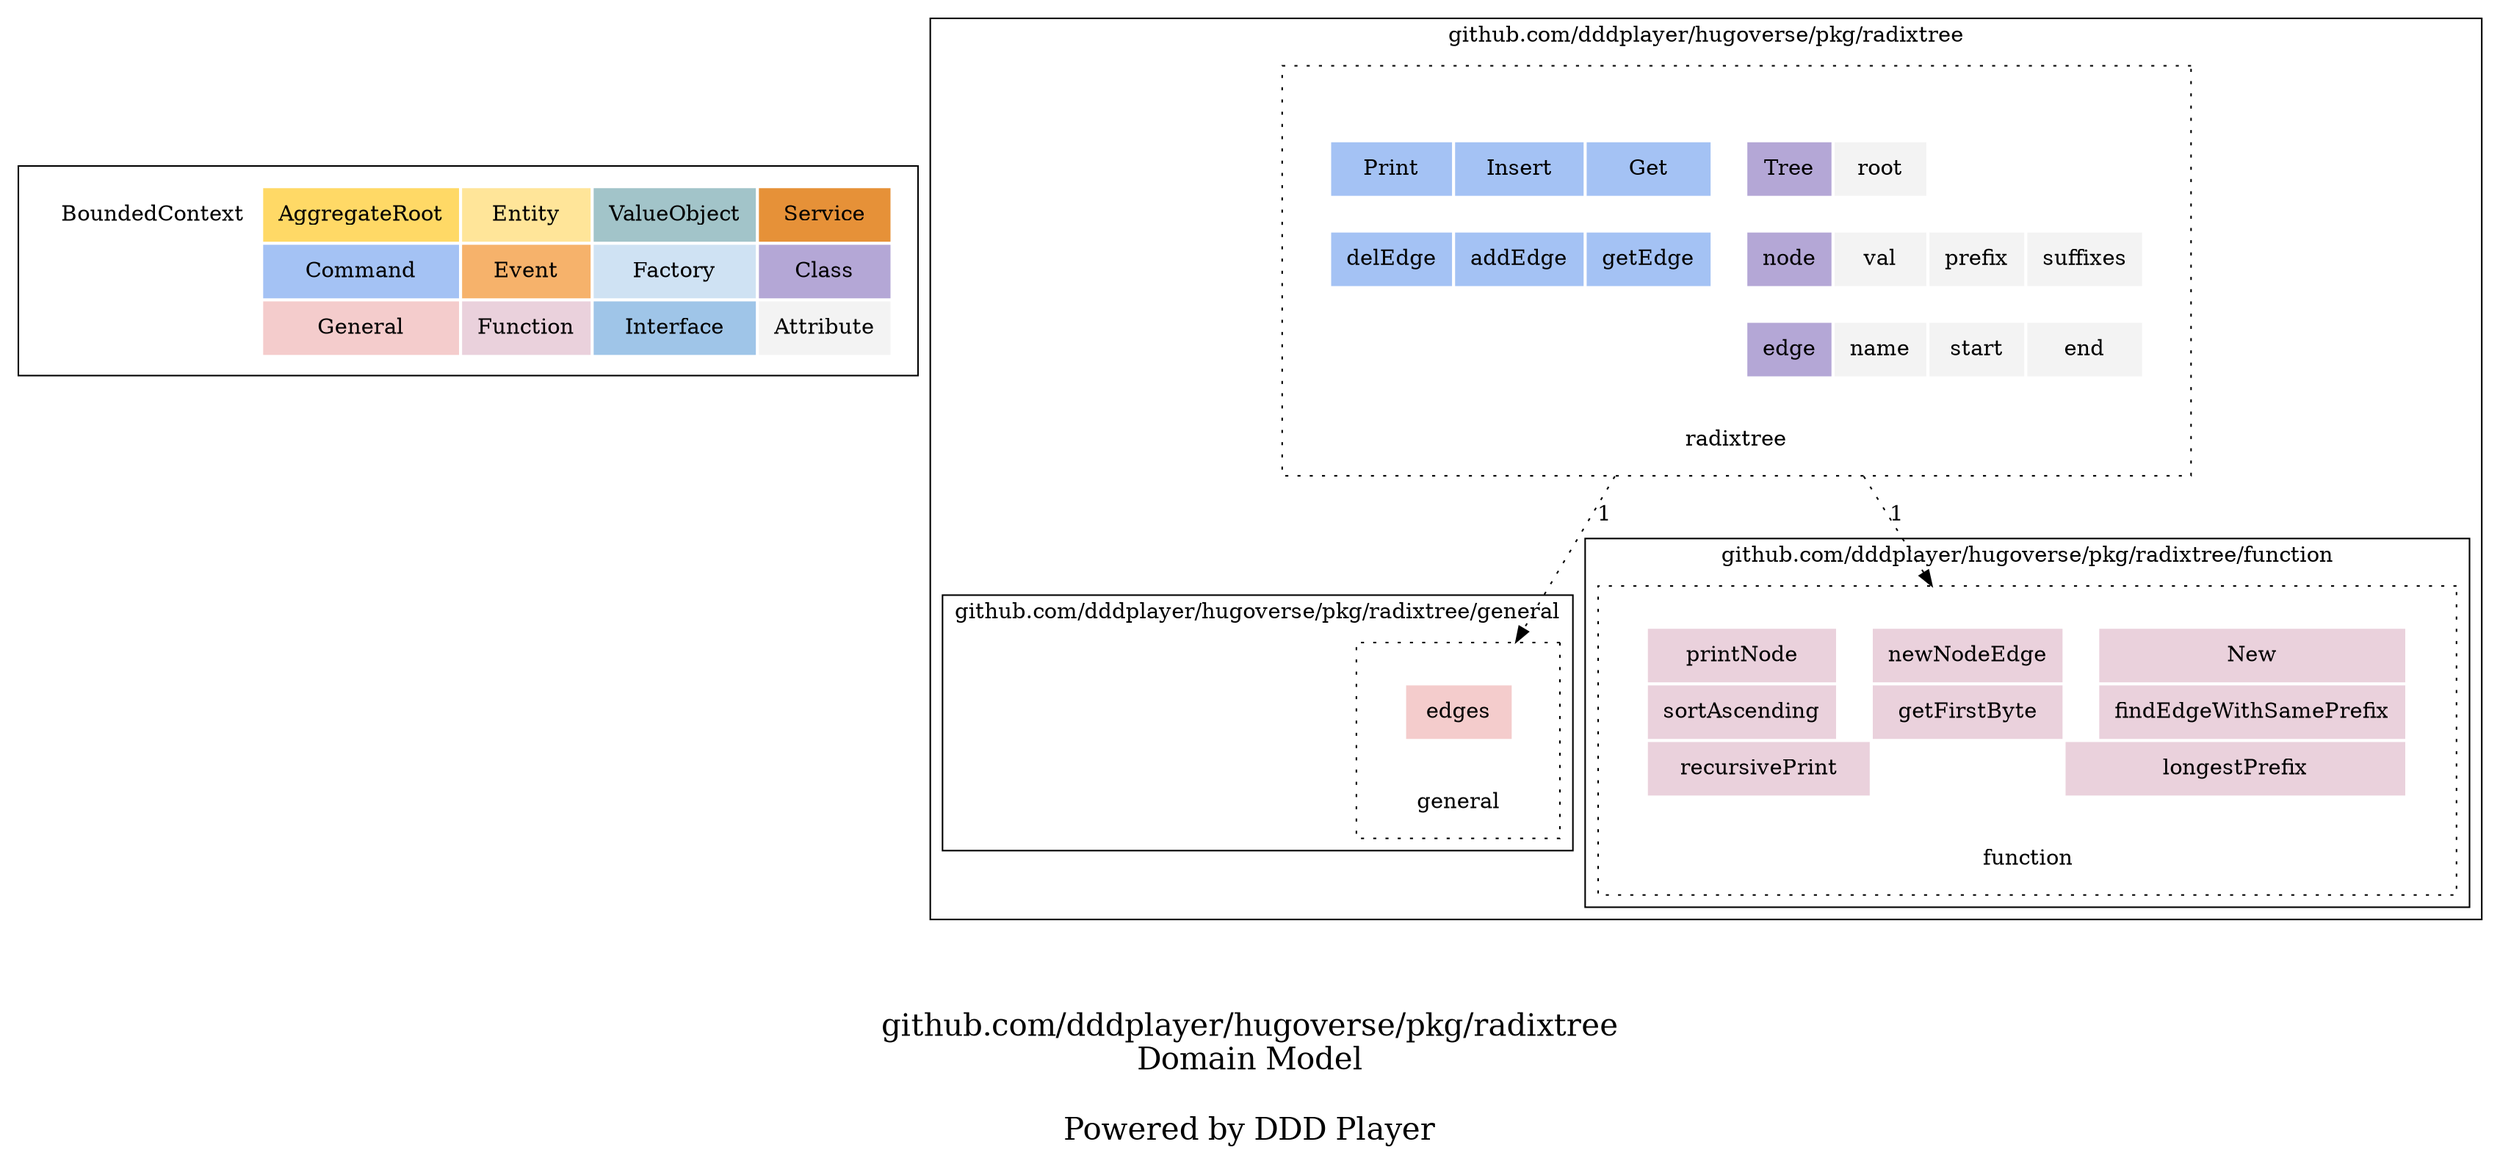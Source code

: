 digraph {
	node [style=dotted shape=rect]

    subgraph cluster_ddd_concept{
		node [color=white]

        ddd_concept [label=<
        <table border="0" cellpadding="10">
		<tr>
			<td bgcolor="#ffffff00" rowspan="1" colspan="1">BoundedContext</td>
			<td bgcolor="#ffd966ff" rowspan="1" colspan="1">AggregateRoot</td>
			<td bgcolor="#ffe599ff" rowspan="1" colspan="1">Entity</td>
			<td bgcolor="#a2c4c9ff" rowspan="1" colspan="1">ValueObject</td>
			<td bgcolor="#e69138ff" rowspan="1" colspan="1">Service</td>
		</tr>
		<tr>
			<td bgcolor="white" rowspan="1" colspan="1"></td>
			<td bgcolor="#a4c2f4ff" rowspan="1" colspan="1">Command</td>
			<td bgcolor="#f6b26bff" rowspan="1" colspan="1">Event</td>
			<td bgcolor="#cfe2f3ff" rowspan="1" colspan="1">Factory</td>
			<td bgcolor="#b4a7d6ff" rowspan="1" colspan="1">Class</td>
			
		</tr>
		<tr>
			<td bgcolor="white" rowspan="1" colspan="1"></td>
			<td bgcolor="#f4ccccff" rowspan="1" colspan="1">General</td>
			<td bgcolor="#ead1dcff" rowspan="1" colspan="1">Function</td>
			<td bgcolor="#9fc5e8ff" rowspan="1" colspan="1">Interface</td>
			<td bgcolor="#f3f3f3ff" rowspan="1" colspan="1">Attribute</td>
		</tr>
        </table>
        > ]
	}

    
		subgraph cluster_ddgWHk3 {
	
		
    	ddgWHk3 [label=<
        <table border="0" cellpadding="10">
			
				<tr>
		
			<td port="first_blank_row" bgcolor="white" rowspan="1" colspan="1"></td>
	</tr>
				<tr>
		
			<td port="" bgcolor="white" rowspan="1" colspan="1"></td>
	</tr>
				<tr>
		
			<td port="" bgcolor="white" rowspan="1" colspan="1"></td>
			<td port="dbWOlIO" bgcolor="#a4c2f4ff" rowspan="1" colspan="1">Print</td>
			<td port="dcHIMyy" bgcolor="#a4c2f4ff" rowspan="1" colspan="1">Insert</td>
			<td port="deKxjqt" bgcolor="#a4c2f4ff" rowspan="1" colspan="1">Get</td>
			<td port="" bgcolor="white" rowspan="1" colspan="1"></td>
			<td port="dt5DLE" bgcolor="#b4a7d6ff" rowspan="1" colspan="1">Tree</td>
			<td port="dclI0Ej" bgcolor="#f3f3f3ff" rowspan="1" colspan="1">root</td>
			<td port="" bgcolor="white" rowspan="1" colspan="1"></td>
			<td port="" bgcolor="white" rowspan="1" colspan="1"></td>
			<td port="" bgcolor="white" rowspan="1" colspan="1"></td>
	</tr>
				<tr>
		
			<td port="" bgcolor="white" rowspan="1" colspan="1"></td>
	</tr>
				<tr>
		
			<td port="" bgcolor="white" rowspan="1" colspan="1"></td>
			<td port="dbDNbIx" bgcolor="#a4c2f4ff" rowspan="1" colspan="1">delEdge</td>
			<td port="dmx41F" bgcolor="#a4c2f4ff" rowspan="1" colspan="1">addEdge</td>
			<td port="dcujpJG" bgcolor="#a4c2f4ff" rowspan="1" colspan="1">getEdge</td>
			<td port="" bgcolor="white" rowspan="1" colspan="1"></td>
			<td port="dcvnrBE" bgcolor="#b4a7d6ff" rowspan="1" colspan="1">node</td>
			<td port="ddSI2ou" bgcolor="#f3f3f3ff" rowspan="1" colspan="1">val</td>
			<td port="dvaCYj" bgcolor="#f3f3f3ff" rowspan="1" colspan="1">prefix</td>
			<td port="ddldzoK" bgcolor="#f3f3f3ff" rowspan="1" colspan="1">suffixes</td>
			<td port="" bgcolor="white" rowspan="1" colspan="1"></td>
	</tr>
				<tr>
		
			<td port="" bgcolor="white" rowspan="1" colspan="1"></td>
	</tr>
				<tr>
		
			<td port="" bgcolor="white" rowspan="1" colspan="1"></td>
			<td port="" bgcolor="white" rowspan="1" colspan="1"></td>
			<td port="" bgcolor="white" rowspan="1" colspan="1"></td>
			<td port="" bgcolor="white" rowspan="1" colspan="1"></td>
			<td port="" bgcolor="white" rowspan="1" colspan="1"></td>
			<td port="dBUFZN" bgcolor="#b4a7d6ff" rowspan="1" colspan="1">edge</td>
			<td port="ddVuGDV" bgcolor="#f3f3f3ff" rowspan="1" colspan="1">name</td>
			<td port="dbLQz74" bgcolor="#f3f3f3ff" rowspan="1" colspan="1">start</td>
			<td port="dmDsyZ" bgcolor="#f3f3f3ff" rowspan="1" colspan="1">end</td>
			<td port="" bgcolor="white" rowspan="1" colspan="1"></td>
	</tr>
				<tr>
		
			<td port="" bgcolor="white" rowspan="1" colspan="1"></td>
	</tr>
				<tr>
		
			<td port="" bgcolor="white" rowspan="1" colspan="10">radixtree</td>
	</tr>
        </table>
        > ]
	

	label = "github.com/dddplayer/hugoverse/pkg/radixtree"

	
		subgraph cluster_dIGVl6 {
	
		
    	dIGVl6 [label=<
        <table border="0" cellpadding="10">
			
				<tr>
		
			<td port="first_blank_row" bgcolor="white" rowspan="1" colspan="1"></td>
	</tr>
				<tr>
		
			<td port="" bgcolor="white" rowspan="1" colspan="1"></td>
			<td port="ddOMDIQ" bgcolor="#f4ccccff" rowspan="1" colspan="4">edges</td>
			<td port="" bgcolor="white" rowspan="1" colspan="1"></td>
	</tr>
				<tr>
		
			<td port="" bgcolor="white" rowspan="1" colspan="1"></td>
	</tr>
				<tr>
		
			<td port="" bgcolor="white" rowspan="1" colspan="6">general</td>
	</tr>
        </table>
        > ]
	

	label = "github.com/dddplayer/hugoverse/pkg/radixtree/general"

	
    }
		subgraph cluster_ddbU50u {
	
		
    	ddbU50u [label=<
        <table border="0" cellpadding="10">
			
				<tr>
		
			<td port="first_blank_row" bgcolor="white" rowspan="1" colspan="1"></td>
	</tr>
				<tr>
		
			<td port="" bgcolor="white" rowspan="1" colspan="1"></td>
			<td port="dbsORmR" bgcolor="#ead1dcff" rowspan="1" colspan="1">printNode</td>
			<td port="" bgcolor="white" rowspan="1" colspan="1"></td>
			<td port="dcJC8Vj" bgcolor="#ead1dcff" rowspan="1" colspan="1">newNodeEdge</td>
			<td port="" bgcolor="white" rowspan="1" colspan="1"></td>
			<td port="devh1hO" bgcolor="#ead1dcff" rowspan="1" colspan="1">New</td>
			<td port="" bgcolor="white" rowspan="1" colspan="1"></td>
	</tr>
				<tr>
		
			<td port="" bgcolor="white" rowspan="1" colspan="1"></td>
			<td port="dcQlYSU" bgcolor="#ead1dcff" rowspan="1" colspan="1">sortAscending</td>
			<td port="" bgcolor="white" rowspan="1" colspan="1"></td>
			<td port="db7K5Wm" bgcolor="#ead1dcff" rowspan="1" colspan="1">getFirstByte</td>
			<td port="" bgcolor="white" rowspan="1" colspan="1"></td>
			<td port="dbcElCS" bgcolor="#ead1dcff" rowspan="1" colspan="1">findEdgeWithSamePrefix</td>
			<td port="" bgcolor="white" rowspan="1" colspan="1"></td>
	</tr>
				<tr>
		
			<td port="" bgcolor="white" rowspan="1" colspan="1"></td>
			<td port="ddsdHqp" bgcolor="#ead1dcff" rowspan="1" colspan="2">recursivePrint</td>
			<td port="" bgcolor="white" rowspan="1" colspan="1"></td>
			<td port="dcz3QxW" bgcolor="#ead1dcff" rowspan="1" colspan="2">longestPrefix</td>
			<td port="" bgcolor="white" rowspan="1" colspan="1"></td>
	</tr>
				<tr>
		
			<td port="" bgcolor="white" rowspan="1" colspan="1"></td>
	</tr>
				<tr>
		
			<td port="" bgcolor="white" rowspan="1" colspan="8">function</td>
	</tr>
        </table>
        > ]
	

	label = "github.com/dddplayer/hugoverse/pkg/radixtree/function"

	
    }
    }
		subgraph cluster_dIGVl6 {
	
		
    	dIGVl6 [label=<
        <table border="0" cellpadding="10">
			
				<tr>
		
			<td port="first_blank_row" bgcolor="white" rowspan="1" colspan="1"></td>
	</tr>
				<tr>
		
			<td port="" bgcolor="white" rowspan="1" colspan="1"></td>
			<td port="ddOMDIQ" bgcolor="#f4ccccff" rowspan="1" colspan="4">edges</td>
			<td port="" bgcolor="white" rowspan="1" colspan="1"></td>
	</tr>
				<tr>
		
			<td port="" bgcolor="white" rowspan="1" colspan="1"></td>
	</tr>
				<tr>
		
			<td port="" bgcolor="white" rowspan="1" colspan="6">general</td>
	</tr>
        </table>
        > ]
	

	label = "github.com/dddplayer/hugoverse/pkg/radixtree/general"

	
    }
		subgraph cluster_ddbU50u {
	
		
    	ddbU50u [label=<
        <table border="0" cellpadding="10">
			
				<tr>
		
			<td port="first_blank_row" bgcolor="white" rowspan="1" colspan="1"></td>
	</tr>
				<tr>
		
			<td port="" bgcolor="white" rowspan="1" colspan="1"></td>
			<td port="dbsORmR" bgcolor="#ead1dcff" rowspan="1" colspan="1">printNode</td>
			<td port="" bgcolor="white" rowspan="1" colspan="1"></td>
			<td port="dcJC8Vj" bgcolor="#ead1dcff" rowspan="1" colspan="1">newNodeEdge</td>
			<td port="" bgcolor="white" rowspan="1" colspan="1"></td>
			<td port="devh1hO" bgcolor="#ead1dcff" rowspan="1" colspan="1">New</td>
			<td port="" bgcolor="white" rowspan="1" colspan="1"></td>
	</tr>
				<tr>
		
			<td port="" bgcolor="white" rowspan="1" colspan="1"></td>
			<td port="dcQlYSU" bgcolor="#ead1dcff" rowspan="1" colspan="1">sortAscending</td>
			<td port="" bgcolor="white" rowspan="1" colspan="1"></td>
			<td port="db7K5Wm" bgcolor="#ead1dcff" rowspan="1" colspan="1">getFirstByte</td>
			<td port="" bgcolor="white" rowspan="1" colspan="1"></td>
			<td port="dbcElCS" bgcolor="#ead1dcff" rowspan="1" colspan="1">findEdgeWithSamePrefix</td>
			<td port="" bgcolor="white" rowspan="1" colspan="1"></td>
	</tr>
				<tr>
		
			<td port="" bgcolor="white" rowspan="1" colspan="1"></td>
			<td port="ddsdHqp" bgcolor="#ead1dcff" rowspan="1" colspan="2">recursivePrint</td>
			<td port="" bgcolor="white" rowspan="1" colspan="1"></td>
			<td port="dcz3QxW" bgcolor="#ead1dcff" rowspan="1" colspan="2">longestPrefix</td>
			<td port="" bgcolor="white" rowspan="1" colspan="1"></td>
	</tr>
				<tr>
		
			<td port="" bgcolor="white" rowspan="1" colspan="1"></td>
	</tr>
				<tr>
		
			<td port="" bgcolor="white" rowspan="1" colspan="8">function</td>
	</tr>
        </table>
        > ]
	

	label = "github.com/dddplayer/hugoverse/pkg/radixtree/function"

	
    }

	
		ddgWHk3 -> dIGVl6  [style=dotted arrowhead=normal label="1" tooltip="radixtree -> general: \n\n"]
		ddgWHk3 -> ddbU50u  [style=dotted arrowhead=normal label="1" tooltip="radixtree -> function: \n\n"]

	label = "\n\ngithub.com/dddplayer/hugoverse/pkg/radixtree\nDomain Model\n\nPowered by DDD Player";
    fontsize=20;
}
